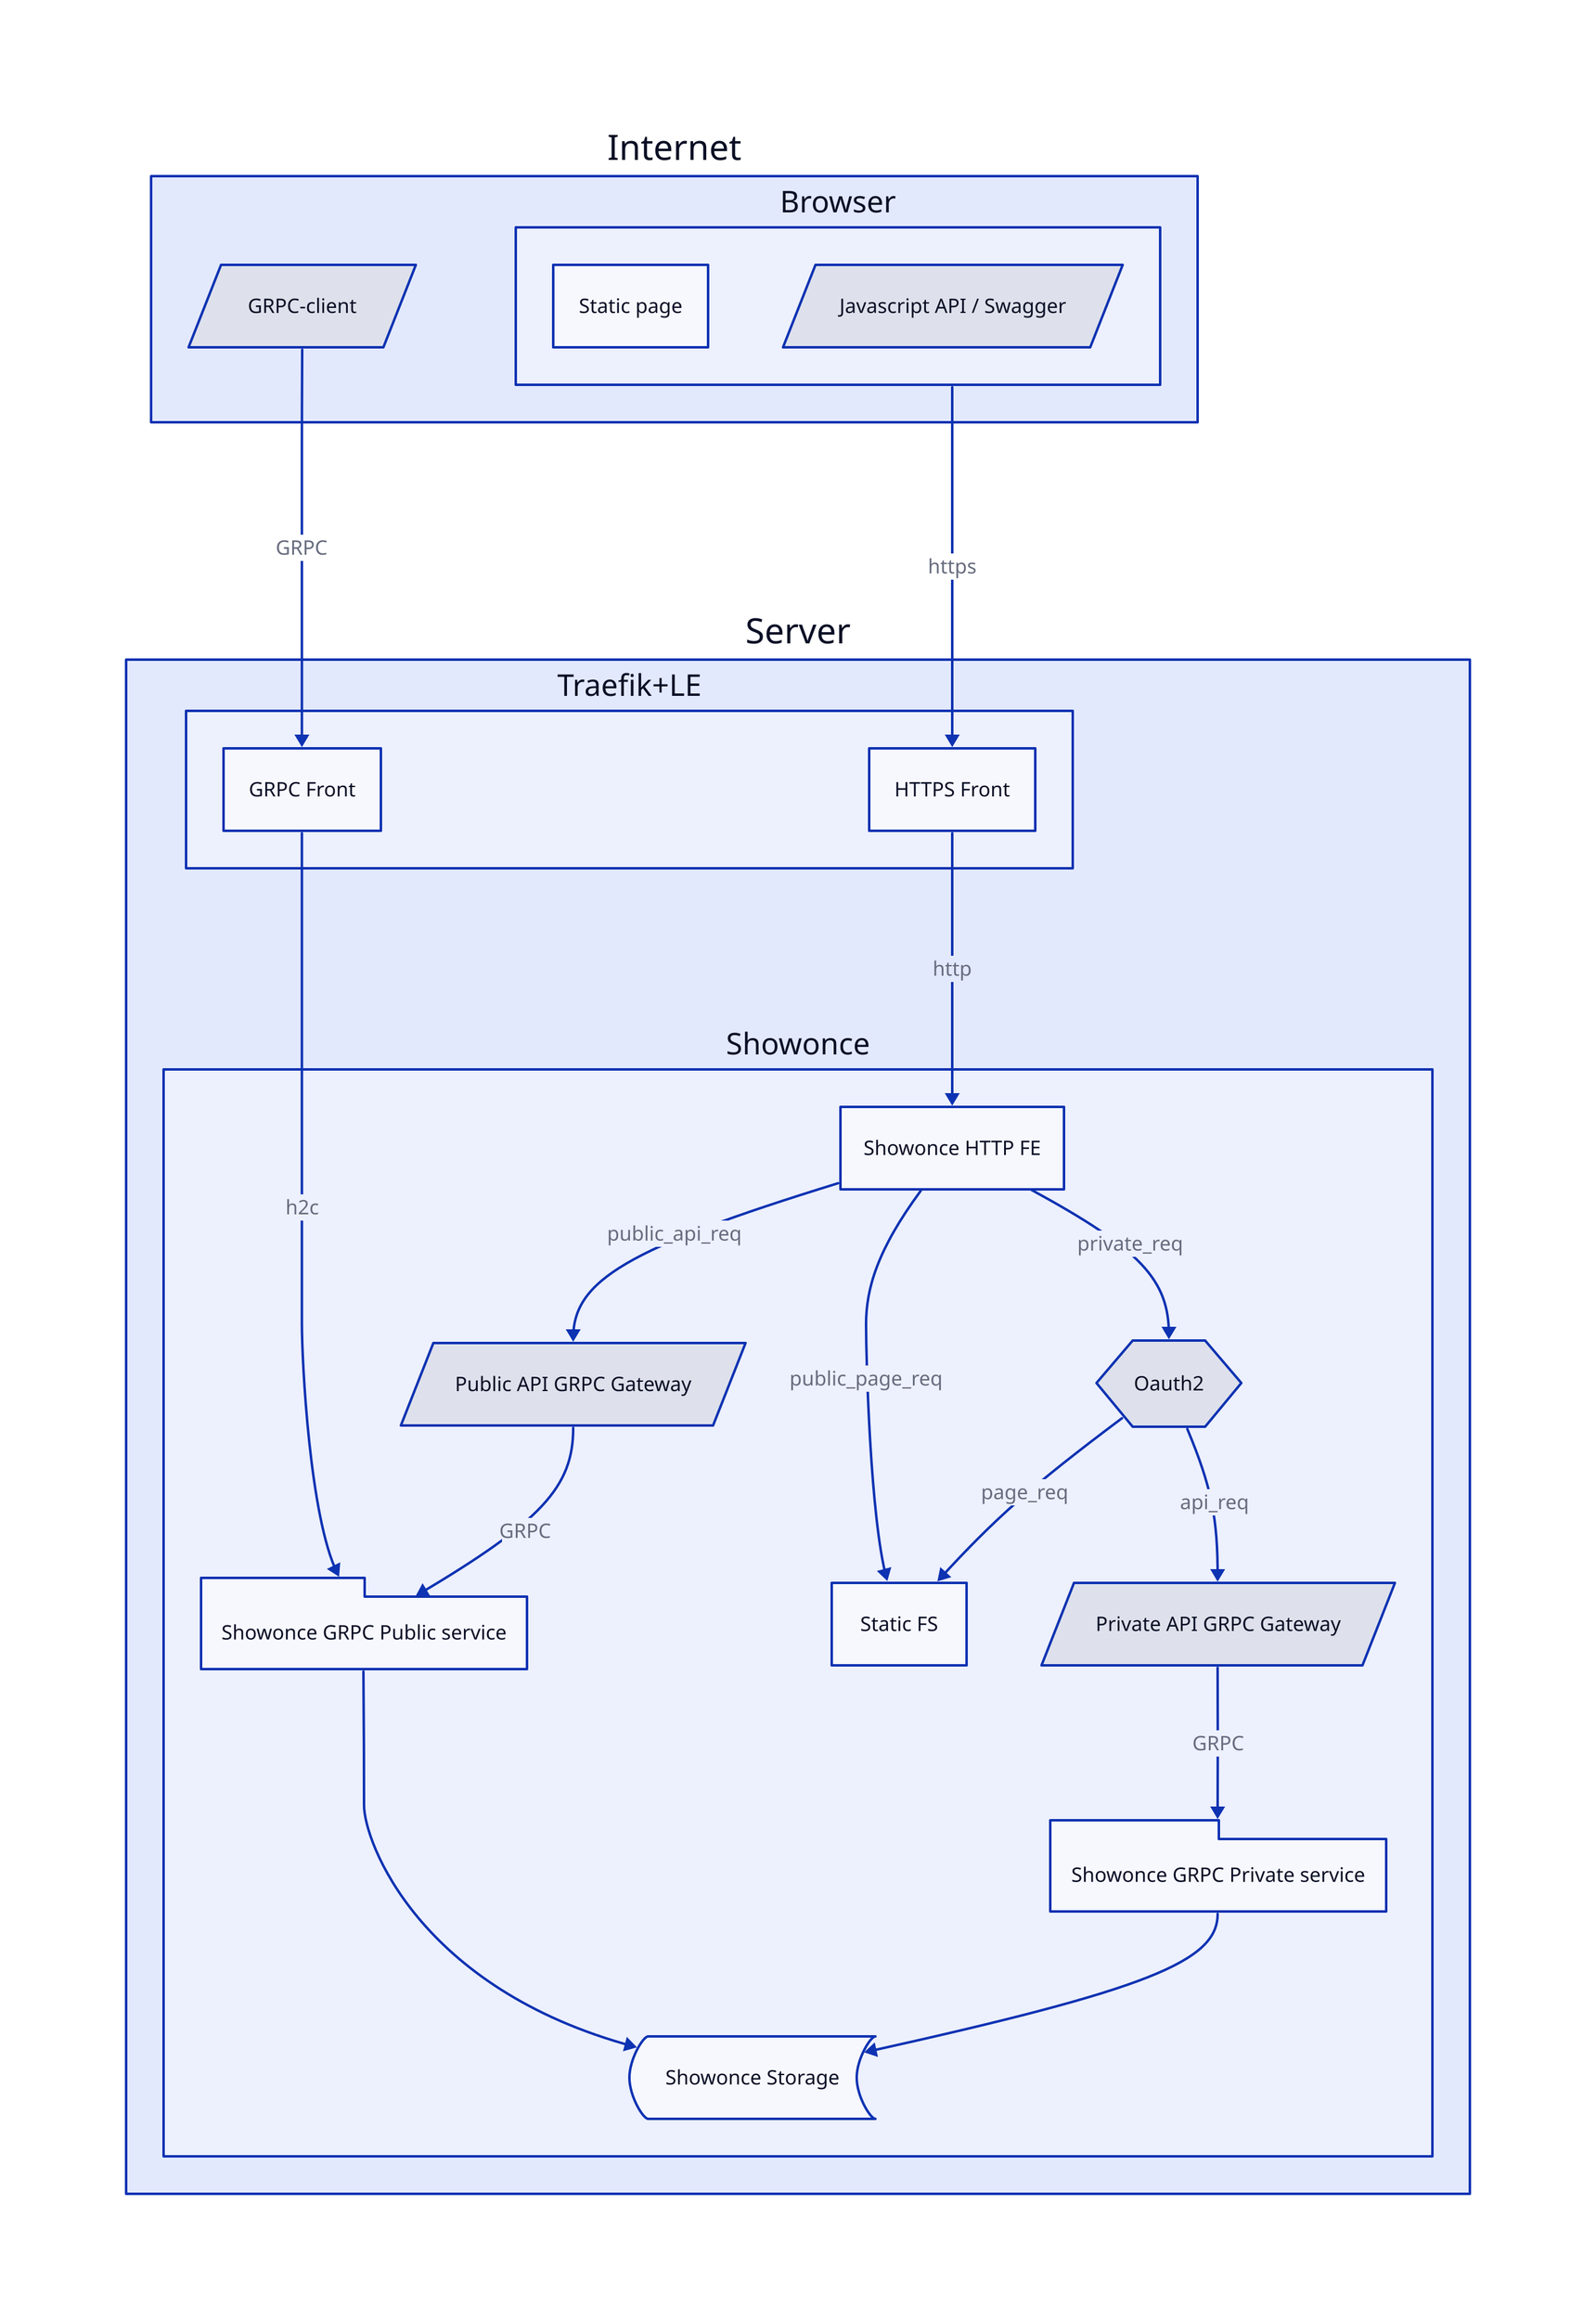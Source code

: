 # d2 --layout=elk arch.d2 arch.svg
web: Internet {
  br: Browser {
    page: Static page
    js: Javascript API / Swagger
    js.shape: parallelogram
  }
  grpcc: GRPC-client
  grpcc.shape: parallelogram
}
srv: Server {
  tr: Traefik+LE {
    httpf: HTTPS Front
    grpcf: GRPC Front
    _._.web.br -> httpf: https
    _._.web.grpcc -> grpcf: GRPC
  }
  so: Showonce {
    http: Showonce HTTP FE
    _.tr.httpf -> http: http
    pub: Showonce GRPC Public service
    pub.shape: package
    _.tr.grpcf -> pub: h2c
    static: Static FS
    http -> static: public_page_req
    gw_pub: Public API GRPC Gateway
    gw_pub.shape: parallelogram
    http -> gw_pub: public_api_req
    oauth: Oauth2
    oauth.shape: hexagon

    http -> oauth: private_req
    oauth -> static: page_req
    gw_priv: Private API GRPC Gateway
    gw_priv.shape: parallelogram
    oauth -> gw_priv: api_req
    gw_pub -> pub: GRPC

    priv: Showonce GRPC Private service
    priv.shape: package
    gw_priv -> priv: GRPC

    st: Showonce Storage
    st.shape: stored_data
    pub -> st
    priv -> st
  }
}
